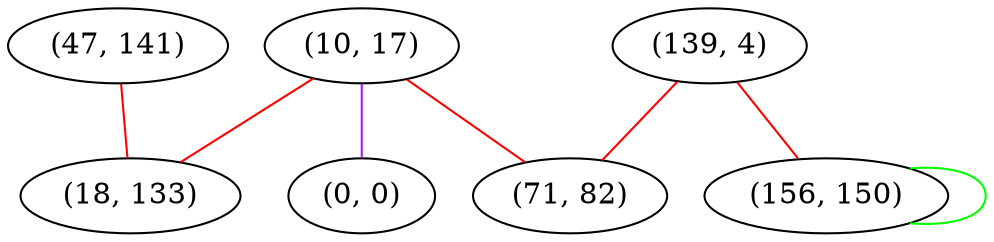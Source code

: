 graph "" {
"(47, 141)";
"(139, 4)";
"(10, 17)";
"(18, 133)";
"(156, 150)";
"(71, 82)";
"(0, 0)";
"(47, 141)" -- "(18, 133)"  [color=red, key=0, weight=1];
"(139, 4)" -- "(156, 150)"  [color=red, key=0, weight=1];
"(139, 4)" -- "(71, 82)"  [color=red, key=0, weight=1];
"(10, 17)" -- "(18, 133)"  [color=red, key=0, weight=1];
"(10, 17)" -- "(0, 0)"  [color=purple, key=0, weight=4];
"(10, 17)" -- "(71, 82)"  [color=red, key=0, weight=1];
"(156, 150)" -- "(156, 150)"  [color=green, key=0, weight=2];
}
